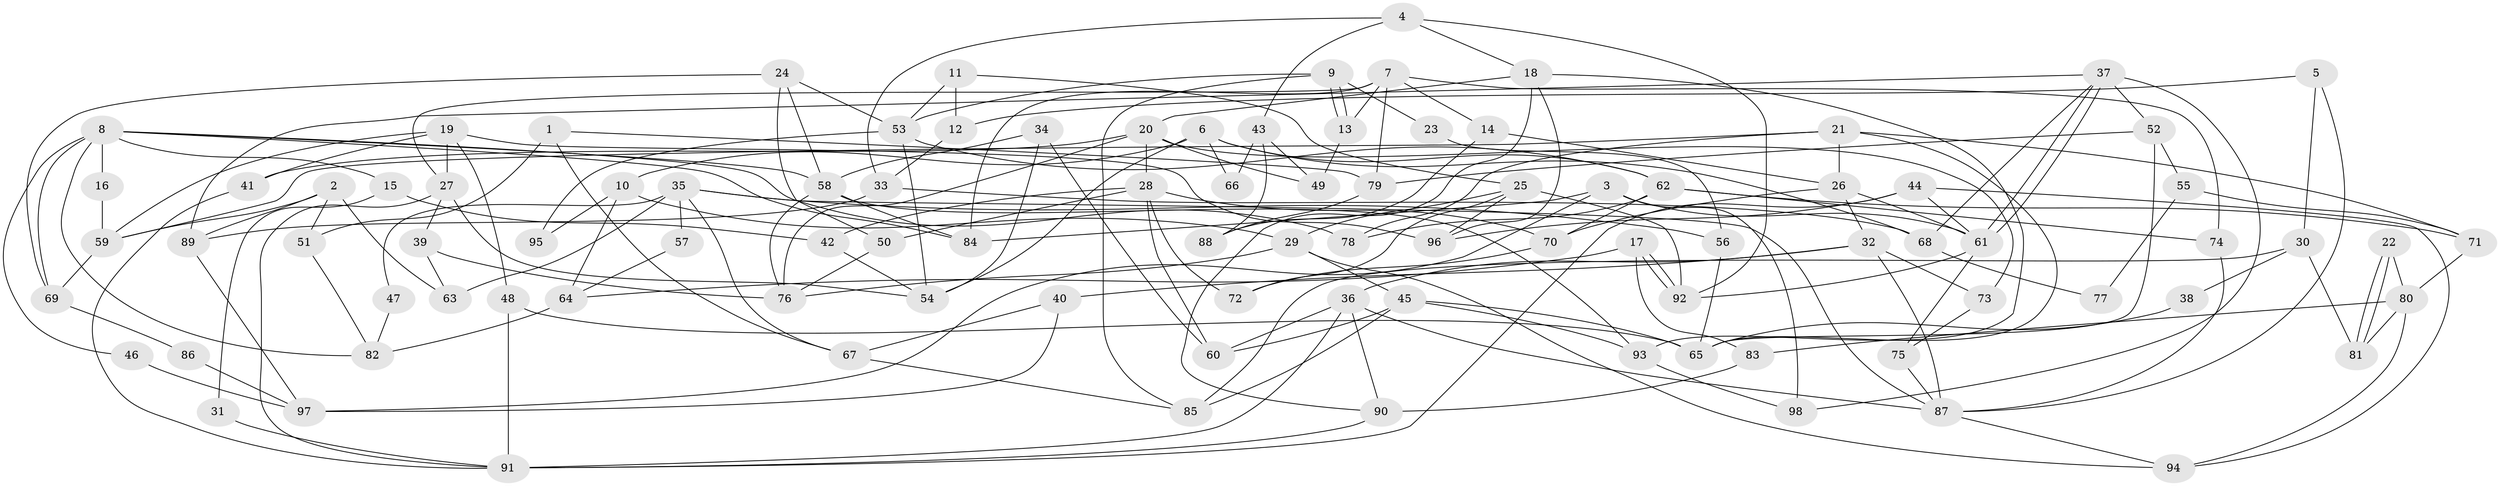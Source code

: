 // coarse degree distribution, {3: 0.27941176470588236, 4: 0.23529411764705882, 6: 0.08823529411764706, 7: 0.04411764705882353, 10: 0.014705882352941176, 12: 0.014705882352941176, 5: 0.1323529411764706, 2: 0.08823529411764706, 1: 0.014705882352941176, 13: 0.014705882352941176, 11: 0.014705882352941176, 9: 0.029411764705882353, 8: 0.029411764705882353}
// Generated by graph-tools (version 1.1) at 2025/18/03/04/25 18:18:47]
// undirected, 98 vertices, 196 edges
graph export_dot {
graph [start="1"]
  node [color=gray90,style=filled];
  1;
  2;
  3;
  4;
  5;
  6;
  7;
  8;
  9;
  10;
  11;
  12;
  13;
  14;
  15;
  16;
  17;
  18;
  19;
  20;
  21;
  22;
  23;
  24;
  25;
  26;
  27;
  28;
  29;
  30;
  31;
  32;
  33;
  34;
  35;
  36;
  37;
  38;
  39;
  40;
  41;
  42;
  43;
  44;
  45;
  46;
  47;
  48;
  49;
  50;
  51;
  52;
  53;
  54;
  55;
  56;
  57;
  58;
  59;
  60;
  61;
  62;
  63;
  64;
  65;
  66;
  67;
  68;
  69;
  70;
  71;
  72;
  73;
  74;
  75;
  76;
  77;
  78;
  79;
  80;
  81;
  82;
  83;
  84;
  85;
  86;
  87;
  88;
  89;
  90;
  91;
  92;
  93;
  94;
  95;
  96;
  97;
  98;
  1 -- 79;
  1 -- 51;
  1 -- 67;
  2 -- 63;
  2 -- 89;
  2 -- 51;
  2 -- 59;
  3 -- 61;
  3 -- 84;
  3 -- 97;
  3 -- 98;
  4 -- 18;
  4 -- 92;
  4 -- 33;
  4 -- 43;
  5 -- 12;
  5 -- 30;
  5 -- 87;
  6 -- 68;
  6 -- 62;
  6 -- 10;
  6 -- 54;
  6 -- 66;
  7 -- 79;
  7 -- 74;
  7 -- 13;
  7 -- 14;
  7 -- 27;
  7 -- 84;
  8 -- 69;
  8 -- 84;
  8 -- 15;
  8 -- 16;
  8 -- 46;
  8 -- 58;
  8 -- 78;
  8 -- 82;
  9 -- 13;
  9 -- 13;
  9 -- 53;
  9 -- 23;
  9 -- 85;
  10 -- 29;
  10 -- 64;
  10 -- 95;
  11 -- 53;
  11 -- 25;
  11 -- 12;
  12 -- 33;
  13 -- 49;
  14 -- 26;
  14 -- 88;
  15 -- 42;
  15 -- 31;
  16 -- 59;
  17 -- 92;
  17 -- 92;
  17 -- 83;
  17 -- 64;
  18 -- 96;
  18 -- 20;
  18 -- 90;
  18 -- 93;
  19 -- 41;
  19 -- 27;
  19 -- 48;
  19 -- 59;
  19 -- 96;
  20 -- 28;
  20 -- 73;
  20 -- 41;
  20 -- 49;
  20 -- 76;
  21 -- 59;
  21 -- 26;
  21 -- 65;
  21 -- 71;
  21 -- 78;
  22 -- 81;
  22 -- 81;
  22 -- 80;
  23 -- 56;
  24 -- 58;
  24 -- 53;
  24 -- 50;
  24 -- 69;
  25 -- 29;
  25 -- 96;
  25 -- 72;
  25 -- 92;
  26 -- 61;
  26 -- 70;
  26 -- 32;
  27 -- 91;
  27 -- 39;
  27 -- 54;
  28 -- 60;
  28 -- 50;
  28 -- 42;
  28 -- 70;
  28 -- 72;
  29 -- 76;
  29 -- 45;
  29 -- 94;
  30 -- 81;
  30 -- 85;
  30 -- 38;
  31 -- 91;
  32 -- 87;
  32 -- 36;
  32 -- 40;
  32 -- 73;
  33 -- 89;
  33 -- 68;
  34 -- 58;
  34 -- 54;
  34 -- 60;
  35 -- 87;
  35 -- 67;
  35 -- 47;
  35 -- 56;
  35 -- 57;
  35 -- 63;
  36 -- 90;
  36 -- 60;
  36 -- 87;
  36 -- 91;
  37 -- 61;
  37 -- 61;
  37 -- 98;
  37 -- 52;
  37 -- 68;
  37 -- 89;
  38 -- 65;
  39 -- 76;
  39 -- 63;
  40 -- 67;
  40 -- 97;
  41 -- 91;
  42 -- 54;
  43 -- 49;
  43 -- 66;
  43 -- 88;
  44 -- 61;
  44 -- 94;
  44 -- 91;
  44 -- 96;
  45 -- 65;
  45 -- 60;
  45 -- 85;
  45 -- 93;
  46 -- 97;
  47 -- 82;
  48 -- 91;
  48 -- 65;
  50 -- 76;
  51 -- 82;
  52 -- 65;
  52 -- 55;
  52 -- 79;
  53 -- 54;
  53 -- 62;
  53 -- 95;
  55 -- 71;
  55 -- 77;
  56 -- 65;
  57 -- 64;
  58 -- 93;
  58 -- 76;
  58 -- 84;
  59 -- 69;
  61 -- 92;
  61 -- 75;
  62 -- 70;
  62 -- 78;
  62 -- 71;
  62 -- 74;
  64 -- 82;
  67 -- 85;
  68 -- 77;
  69 -- 86;
  70 -- 72;
  71 -- 80;
  73 -- 75;
  74 -- 87;
  75 -- 87;
  79 -- 88;
  80 -- 94;
  80 -- 81;
  80 -- 83;
  83 -- 90;
  86 -- 97;
  87 -- 94;
  89 -- 97;
  90 -- 91;
  93 -- 98;
}
